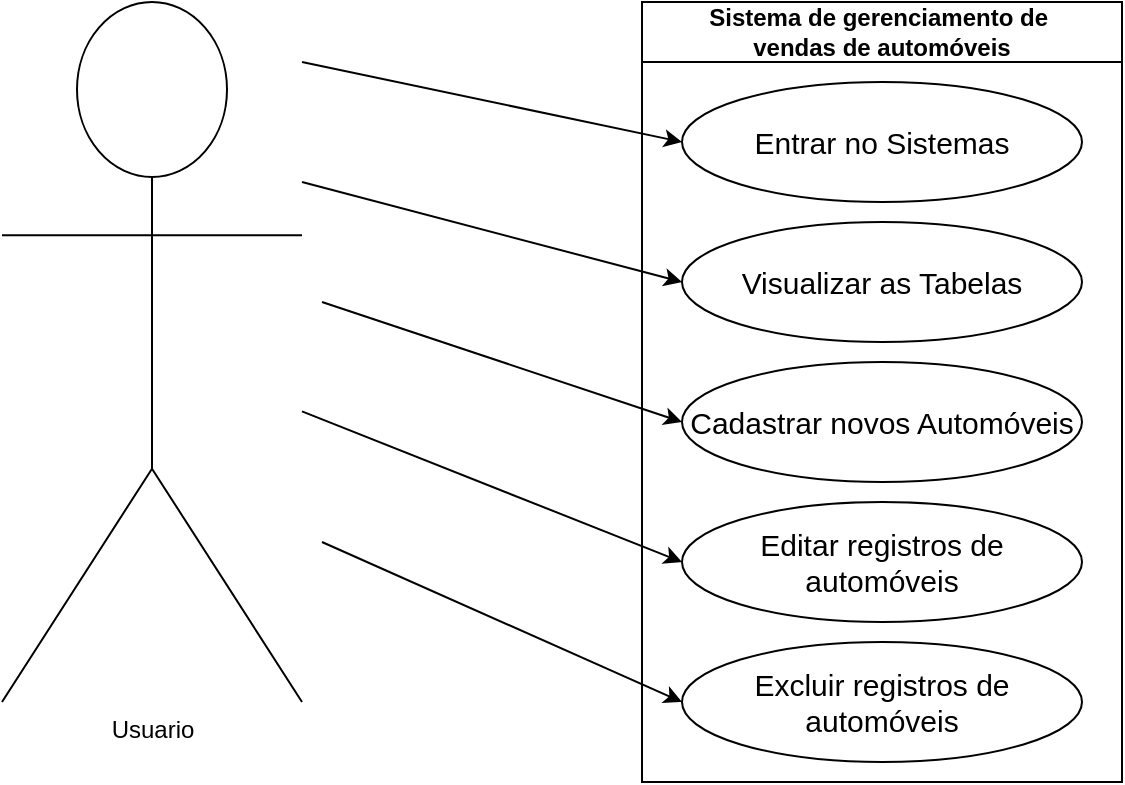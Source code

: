 <mxfile version="21.5.0" type="github">
  <diagram name="Página-1" id="C2Zj3otwb1UcWnnEA3IA">
    <mxGraphModel dx="1941" dy="616" grid="1" gridSize="10" guides="1" tooltips="1" connect="1" arrows="1" fold="1" page="1" pageScale="1" pageWidth="827" pageHeight="1169" math="0" shadow="0">
      <root>
        <mxCell id="0" />
        <mxCell id="1" parent="0" />
        <mxCell id="Zi7G1YEDKiY7MXkDkg-D-1" value="Usuario&lt;br&gt;" style="shape=umlActor;verticalLabelPosition=bottom;verticalAlign=top;html=1;outlineConnect=0;" vertex="1" parent="1">
          <mxGeometry x="-10" y="80" width="150" height="350" as="geometry" />
        </mxCell>
        <mxCell id="Zi7G1YEDKiY7MXkDkg-D-2" value="Sistema de gerenciamento de&amp;nbsp;&lt;br&gt;vendas de automóveis" style="swimlane;whiteSpace=wrap;html=1;startSize=30;" vertex="1" parent="1">
          <mxGeometry x="310" y="80" width="240" height="390" as="geometry" />
        </mxCell>
        <mxCell id="Zi7G1YEDKiY7MXkDkg-D-3" value="&lt;font style=&quot;font-size: 15px;&quot;&gt;Entrar no Sistemas&lt;/font&gt;" style="ellipse;whiteSpace=wrap;html=1;" vertex="1" parent="Zi7G1YEDKiY7MXkDkg-D-2">
          <mxGeometry x="20" y="40" width="200" height="60" as="geometry" />
        </mxCell>
        <mxCell id="Zi7G1YEDKiY7MXkDkg-D-4" value="&lt;font style=&quot;font-size: 15px;&quot;&gt;Visualizar as Tabelas&lt;/font&gt;" style="ellipse;whiteSpace=wrap;html=1;" vertex="1" parent="Zi7G1YEDKiY7MXkDkg-D-2">
          <mxGeometry x="20" y="110" width="200" height="60" as="geometry" />
        </mxCell>
        <mxCell id="Zi7G1YEDKiY7MXkDkg-D-5" value="&lt;font style=&quot;font-size: 15px;&quot;&gt;Cadastrar novos Automóveis&lt;/font&gt;" style="ellipse;whiteSpace=wrap;html=1;" vertex="1" parent="Zi7G1YEDKiY7MXkDkg-D-2">
          <mxGeometry x="20" y="180" width="200" height="60" as="geometry" />
        </mxCell>
        <mxCell id="Zi7G1YEDKiY7MXkDkg-D-6" value="&lt;font style=&quot;font-size: 15px;&quot;&gt;Editar registros de automóveis&lt;/font&gt;" style="ellipse;whiteSpace=wrap;html=1;" vertex="1" parent="Zi7G1YEDKiY7MXkDkg-D-2">
          <mxGeometry x="20" y="250" width="200" height="60" as="geometry" />
        </mxCell>
        <mxCell id="Zi7G1YEDKiY7MXkDkg-D-7" value="&lt;font style=&quot;font-size: 15px;&quot;&gt;Excluir registros de automóveis&lt;/font&gt;" style="ellipse;whiteSpace=wrap;html=1;" vertex="1" parent="Zi7G1YEDKiY7MXkDkg-D-2">
          <mxGeometry x="20" y="320" width="200" height="60" as="geometry" />
        </mxCell>
        <mxCell id="Zi7G1YEDKiY7MXkDkg-D-8" value="" style="endArrow=classic;html=1;rounded=0;entryX=0;entryY=0.5;entryDx=0;entryDy=0;" edge="1" parent="1" target="Zi7G1YEDKiY7MXkDkg-D-3">
          <mxGeometry width="50" height="50" relative="1" as="geometry">
            <mxPoint x="140" y="110" as="sourcePoint" />
            <mxPoint x="320" y="150" as="targetPoint" />
          </mxGeometry>
        </mxCell>
        <mxCell id="Zi7G1YEDKiY7MXkDkg-D-9" value="" style="endArrow=classic;html=1;rounded=0;entryX=0;entryY=0.5;entryDx=0;entryDy=0;" edge="1" parent="1" target="Zi7G1YEDKiY7MXkDkg-D-4">
          <mxGeometry width="50" height="50" relative="1" as="geometry">
            <mxPoint x="140" y="170" as="sourcePoint" />
            <mxPoint x="210" y="140" as="targetPoint" />
          </mxGeometry>
        </mxCell>
        <mxCell id="Zi7G1YEDKiY7MXkDkg-D-10" value="" style="endArrow=classic;html=1;rounded=0;entryX=0;entryY=0.5;entryDx=0;entryDy=0;" edge="1" parent="1" target="Zi7G1YEDKiY7MXkDkg-D-5">
          <mxGeometry width="50" height="50" relative="1" as="geometry">
            <mxPoint x="150" y="230" as="sourcePoint" />
            <mxPoint x="230" y="220" as="targetPoint" />
          </mxGeometry>
        </mxCell>
        <mxCell id="Zi7G1YEDKiY7MXkDkg-D-11" value="" style="endArrow=classic;html=1;rounded=0;entryX=0;entryY=0.5;entryDx=0;entryDy=0;" edge="1" parent="1" source="Zi7G1YEDKiY7MXkDkg-D-1" target="Zi7G1YEDKiY7MXkDkg-D-6">
          <mxGeometry width="50" height="50" relative="1" as="geometry">
            <mxPoint x="120" y="320" as="sourcePoint" />
            <mxPoint x="170" y="270" as="targetPoint" />
          </mxGeometry>
        </mxCell>
        <mxCell id="Zi7G1YEDKiY7MXkDkg-D-12" value="" style="endArrow=classic;html=1;rounded=0;entryX=0;entryY=0.5;entryDx=0;entryDy=0;" edge="1" parent="1" target="Zi7G1YEDKiY7MXkDkg-D-7">
          <mxGeometry width="50" height="50" relative="1" as="geometry">
            <mxPoint x="150" y="350" as="sourcePoint" />
            <mxPoint x="200" y="320" as="targetPoint" />
          </mxGeometry>
        </mxCell>
      </root>
    </mxGraphModel>
  </diagram>
</mxfile>
